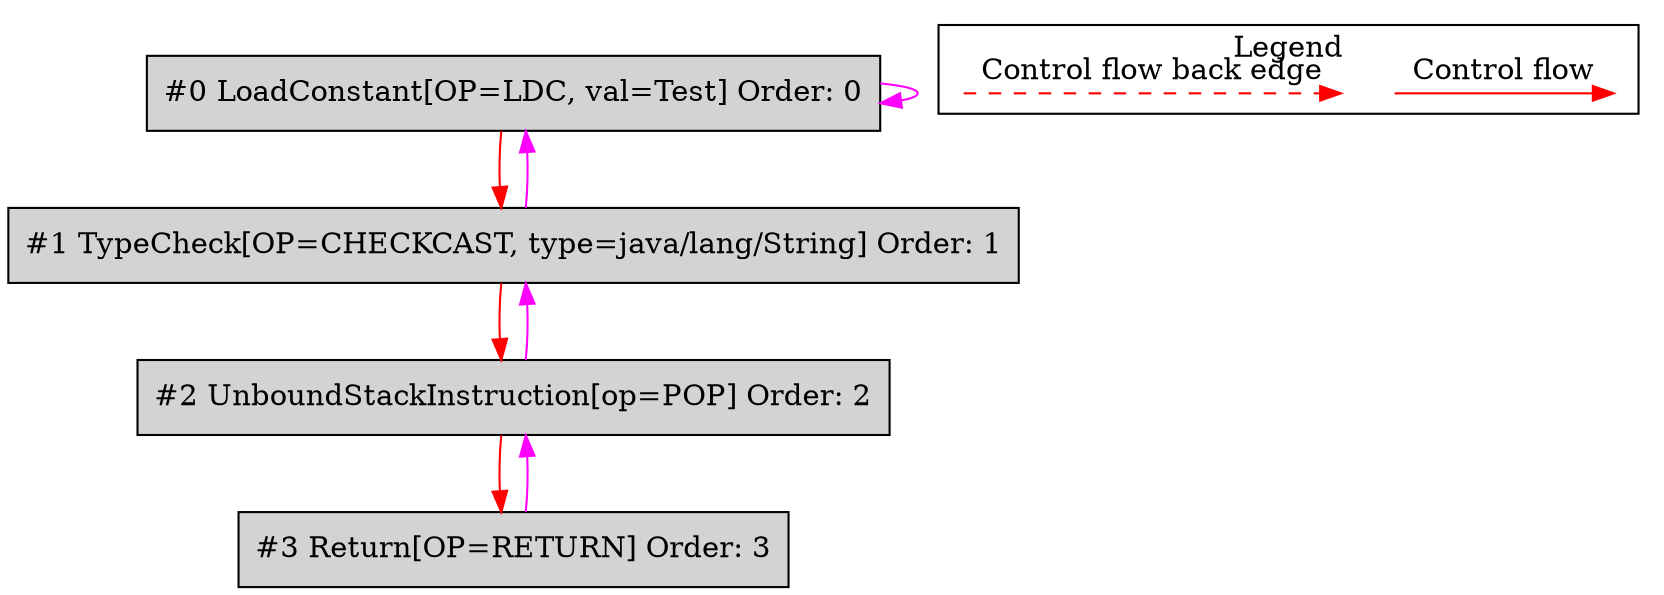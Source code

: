 digraph {
 ordering="in";
 node0[label="#0 LoadConstant[OP=LDC, val=Test] Order: 0", shape=box, fillcolor=lightgrey, style=filled];
 node1[label="#1 TypeCheck[OP=CHECKCAST, type=java/lang/String] Order: 1", shape=box, fillcolor=lightgrey, style=filled];
 node2[label="#2 UnboundStackInstruction[op=POP] Order: 2", shape=box, fillcolor=lightgrey, style=filled];
 node3[label="#3 Return[OP=RETURN] Order: 3", shape=box, fillcolor=lightgrey, style=filled];
 node0 -> node0[color=fuchsia];
 node0 -> node1[color=red];
 node1 -> node0[color=fuchsia];
 node1 -> node2[color=red];
 node2 -> node1[color=fuchsia];
 node2 -> node3[color=red];
 node3 -> node2[color=fuchsia];
 subgraph cluster_000 {
  label = "Legend";
  node [shape=point]
  {
   rank=same;
   c0 [style = invis];
   c1 [style = invis];
   c2 [style = invis];
   c3 [style = invis];
  }
  c0 -> c1 [label="Control flow", style=solid, color=red]
  c2 -> c3 [label="Control flow back edge", style=dashed, color=red]
 }

}
